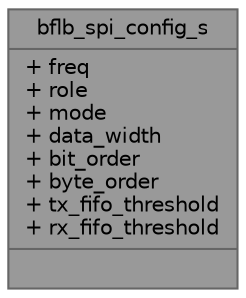 digraph "bflb_spi_config_s"
{
 // LATEX_PDF_SIZE
  bgcolor="transparent";
  edge [fontname=Helvetica,fontsize=10,labelfontname=Helvetica,labelfontsize=10];
  node [fontname=Helvetica,fontsize=10,shape=box,height=0.2,width=0.4];
  Node1 [shape=record,label="{bflb_spi_config_s\n|+ freq\l+ role\l+ mode\l+ data_width\l+ bit_order\l+ byte_order\l+ tx_fifo_threshold\l+ rx_fifo_threshold\l|}",height=0.2,width=0.4,color="gray40", fillcolor="grey60", style="filled", fontcolor="black",tooltip="SPI configuration structure"];
}
